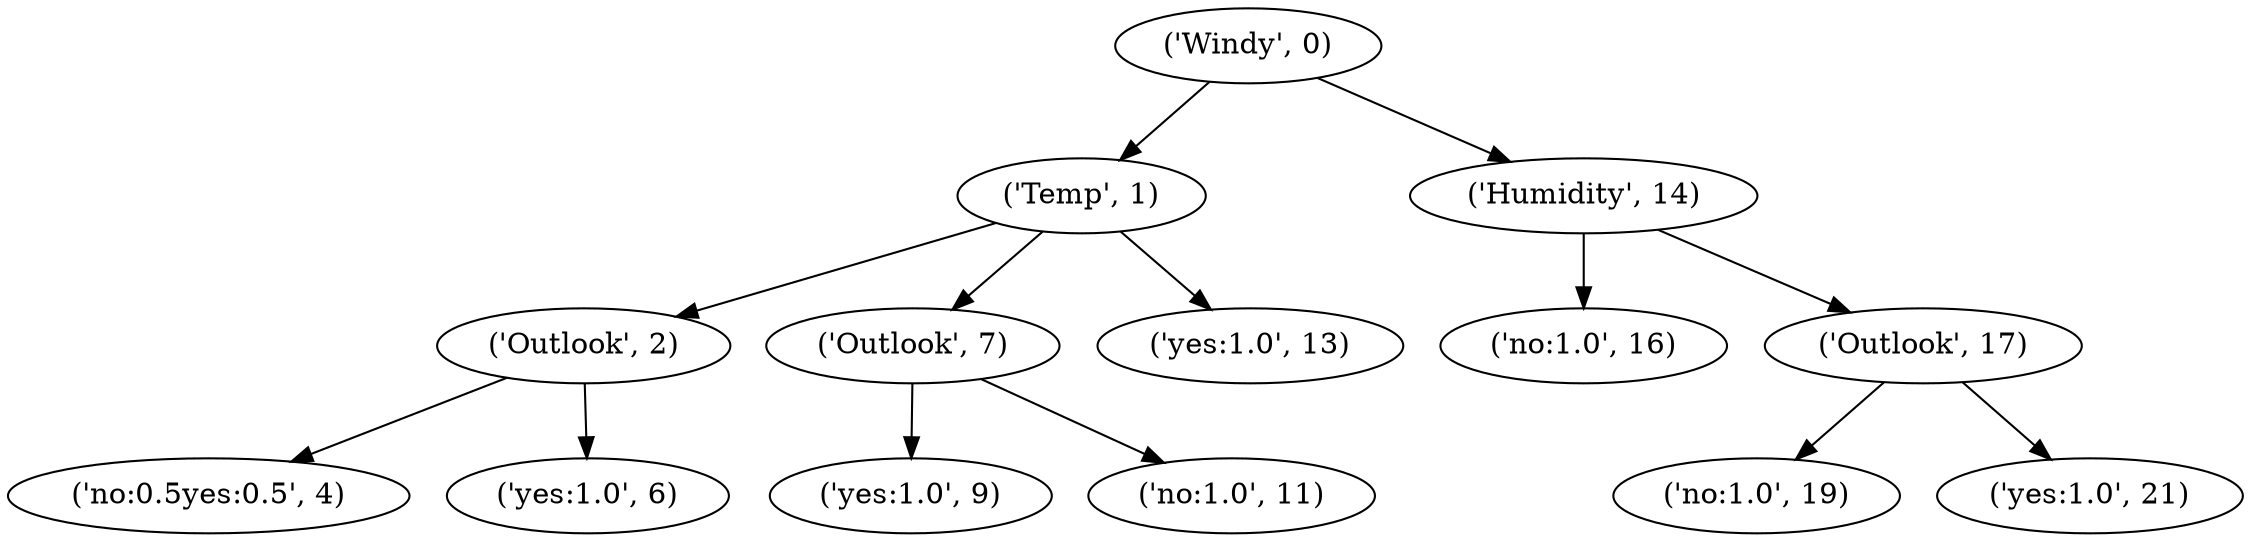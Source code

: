strict digraph "" {
	"('Windy', 0)" -> "('Temp', 1)"	 [user_data=false];
	"('Windy', 0)" -> "('Humidity', 14)"	 [user_data=true];
	"('Temp', 1)" -> "('Outlook', 2)"	 [user_data=hot];
	"('Temp', 1)" -> "('Outlook', 7)"	 [user_data=mild];
	"('Temp', 1)" -> "('yes:1.0', 13)"	 [user_data=cool];
	"('Outlook', 2)" -> "('no:0.5yes:0.5', 4)"	 [user_data=rainy];
	"('Outlook', 2)" -> "('yes:1.0', 6)"	 [user_data=overcast];
	"('Outlook', 7)" -> "('yes:1.0', 9)"	 [user_data=sunny];
	"('Outlook', 7)" -> "('no:1.0', 11)"	 [user_data=rainy];
	"('Humidity', 14)" -> "('no:1.0', 16)"	 [user_data=high];
	"('Humidity', 14)" -> "('Outlook', 17)"	 [user_data=normal];
	"('Outlook', 17)" -> "('no:1.0', 19)"	 [user_data=sunny];
	"('Outlook', 17)" -> "('yes:1.0', 21)"	 [user_data=overcast];
}
